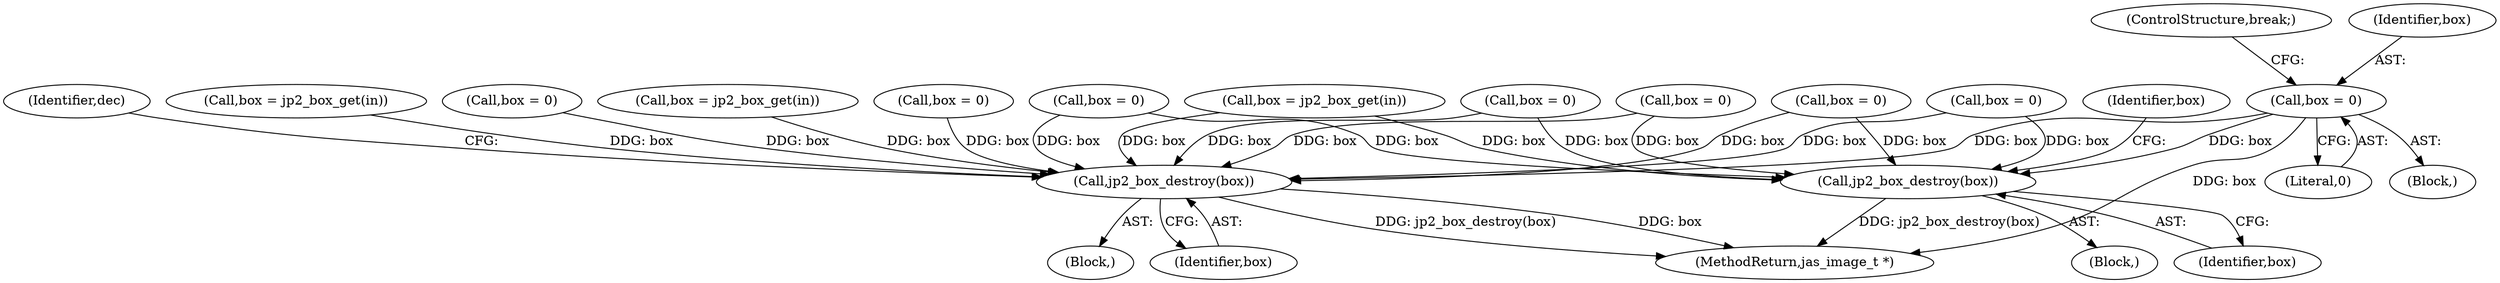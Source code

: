 digraph "0_jasper_e24bdc716c3327b067c551bc6cfb97fd2370358d_0@pointer" {
"1000268" [label="(Call,box = 0)"];
"1000355" [label="(Call,jp2_box_destroy(box))"];
"1001256" [label="(Call,jp2_box_destroy(box))"];
"1000204" [label="(Call,box = jp2_box_get(in))"];
"1000348" [label="(Call,box = 0)"];
"1000165" [label="(Call,box = jp2_box_get(in))"];
"1000284" [label="(Call,box = 0)"];
"1000356" [label="(Identifier,box)"];
"1000229" [label="(Call,box = jp2_box_get(in))"];
"1000270" [label="(Literal,0)"];
"1000262" [label="(Block,)"];
"1000357" [label="(Call,box = 0)"];
"1000354" [label="(Block,)"];
"1000316" [label="(Call,box = 0)"];
"1000271" [label="(ControlStructure,break;)"];
"1000300" [label="(Call,box = 0)"];
"1000269" [label="(Identifier,box)"];
"1000150" [label="(Call,box = 0)"];
"1000355" [label="(Call,jp2_box_destroy(box))"];
"1001256" [label="(Call,jp2_box_destroy(box))"];
"1001259" [label="(Identifier,dec)"];
"1001265" [label="(MethodReturn,jas_image_t *)"];
"1000332" [label="(Call,box = 0)"];
"1001255" [label="(Block,)"];
"1000268" [label="(Call,box = 0)"];
"1001257" [label="(Identifier,box)"];
"1000358" [label="(Identifier,box)"];
"1000268" -> "1000262"  [label="AST: "];
"1000268" -> "1000270"  [label="CFG: "];
"1000269" -> "1000268"  [label="AST: "];
"1000270" -> "1000268"  [label="AST: "];
"1000271" -> "1000268"  [label="CFG: "];
"1000268" -> "1001265"  [label="DDG: box"];
"1000268" -> "1000355"  [label="DDG: box"];
"1000268" -> "1001256"  [label="DDG: box"];
"1000355" -> "1000354"  [label="AST: "];
"1000355" -> "1000356"  [label="CFG: "];
"1000356" -> "1000355"  [label="AST: "];
"1000358" -> "1000355"  [label="CFG: "];
"1000355" -> "1001265"  [label="DDG: jp2_box_destroy(box)"];
"1000348" -> "1000355"  [label="DDG: box"];
"1000332" -> "1000355"  [label="DDG: box"];
"1000284" -> "1000355"  [label="DDG: box"];
"1000300" -> "1000355"  [label="DDG: box"];
"1000229" -> "1000355"  [label="DDG: box"];
"1000316" -> "1000355"  [label="DDG: box"];
"1001256" -> "1001255"  [label="AST: "];
"1001256" -> "1001257"  [label="CFG: "];
"1001257" -> "1001256"  [label="AST: "];
"1001259" -> "1001256"  [label="CFG: "];
"1001256" -> "1001265"  [label="DDG: box"];
"1001256" -> "1001265"  [label="DDG: jp2_box_destroy(box)"];
"1000348" -> "1001256"  [label="DDG: box"];
"1000332" -> "1001256"  [label="DDG: box"];
"1000284" -> "1001256"  [label="DDG: box"];
"1000150" -> "1001256"  [label="DDG: box"];
"1000300" -> "1001256"  [label="DDG: box"];
"1000357" -> "1001256"  [label="DDG: box"];
"1000229" -> "1001256"  [label="DDG: box"];
"1000204" -> "1001256"  [label="DDG: box"];
"1000316" -> "1001256"  [label="DDG: box"];
"1000165" -> "1001256"  [label="DDG: box"];
}
